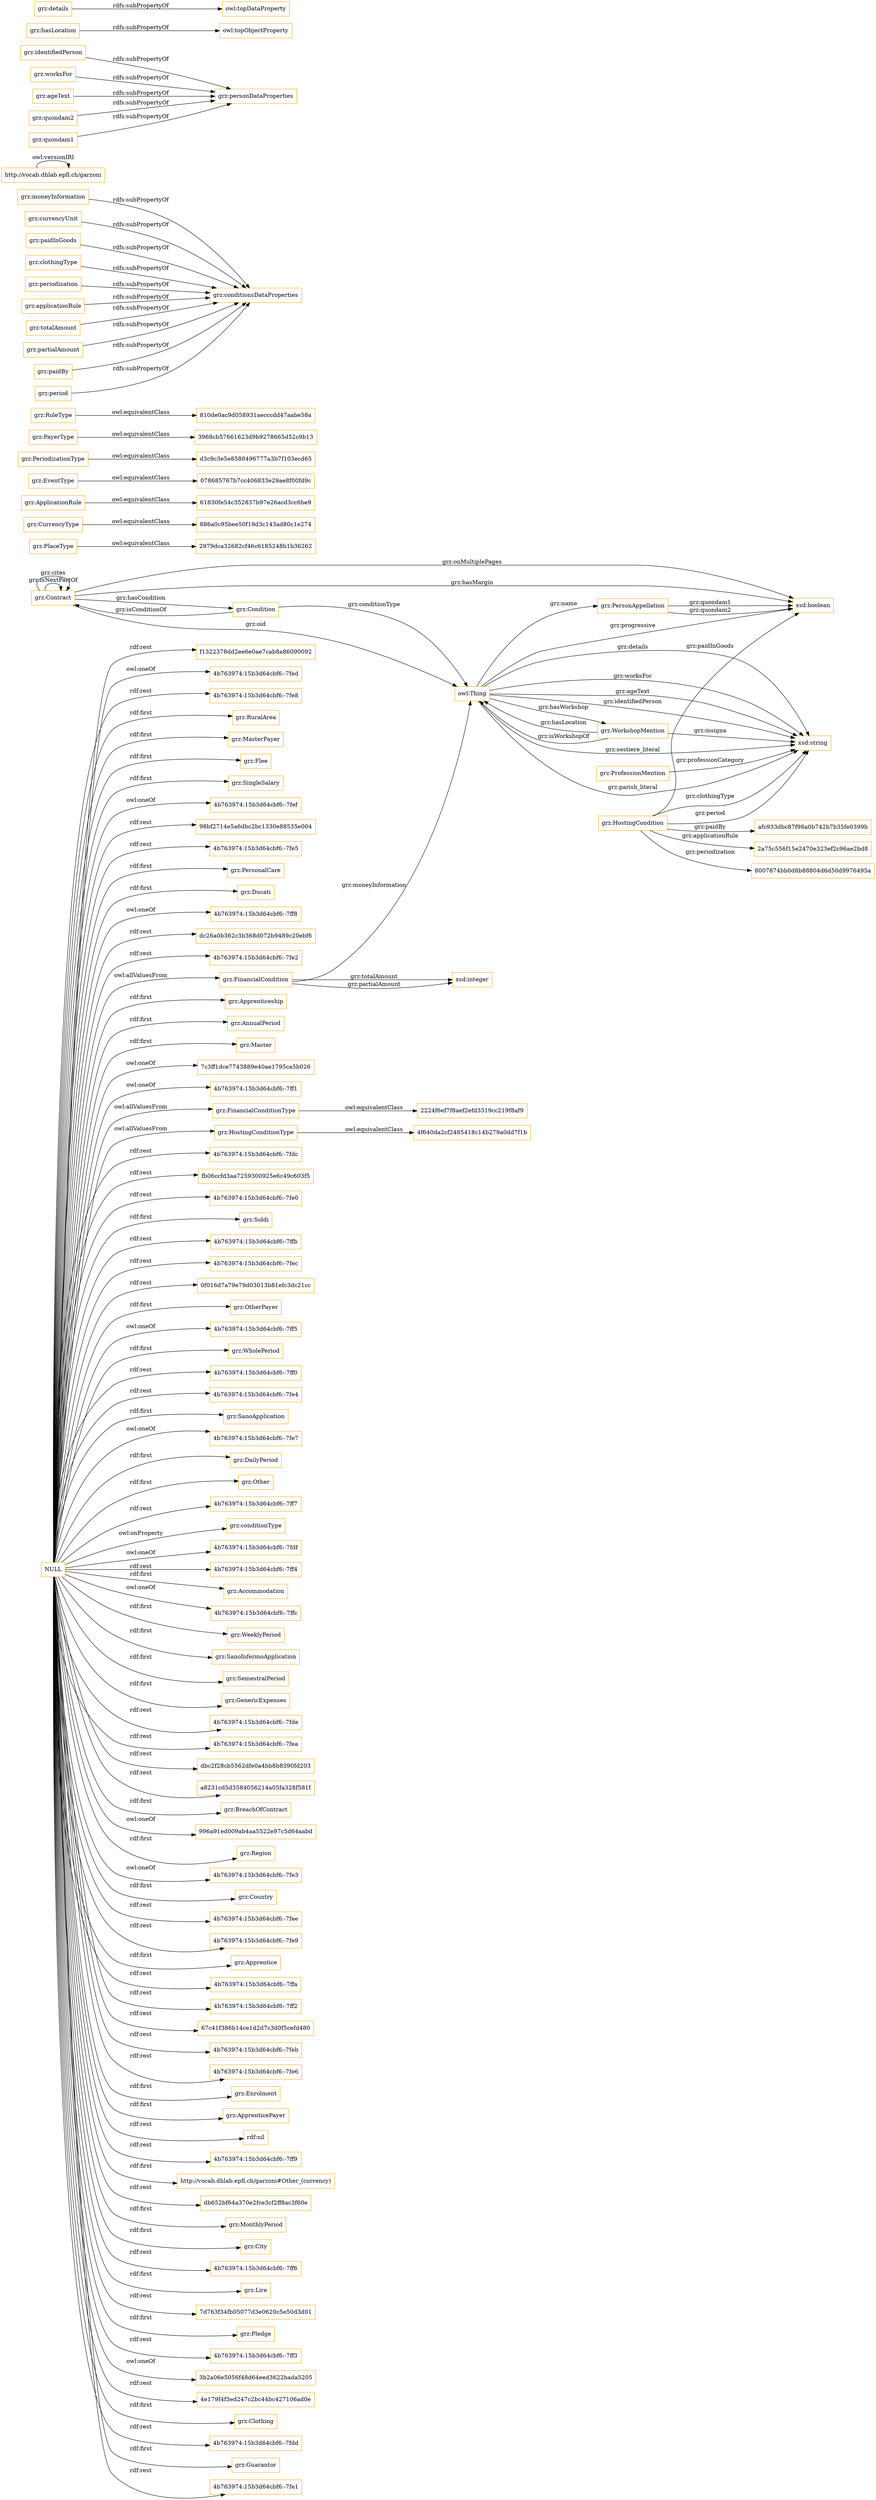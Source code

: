 digraph ar2dtool_diagram { 
rankdir=LR;
size="1501"
node [shape = rectangle, color="orange"]; "grz:FinancialCondition" "grz:PlaceType" "grz:CurrencyType" "grz:HostingCondition" "grz:Condition" "grz:PersonAppellation" "grz:FinancialConditionType" "grz:ApplicationRule" "4f640da2cf2485418c14b279a0dd7f1b" "2224f6ef7f8aef2efd3319cc219f8af9" "2979dca32682cf46c6185248b1b36262" "078685767b7cc406833e29ae8f00fd9c" "61830fe54c352837b97e26acd3cc6be9" "grz:ProfessionMention" "grz:EventType" "grz:HostingConditionType" "grz:Contract" "grz:PeriodizationType" "grz:WorkshopMention" "d3c9c3e5e8580496777a3b7f103ecd65" "886a0c95bee50f19d3c143ad80c1e274" "grz:PayerType" "3968cb57661623d9b9278665d52c9b13" "grz:RoleType" "810de0ac9d058931aecccdd47aabe58a" ; /*classes style*/
	"grz:HostingConditionType" -> "4f640da2cf2485418c14b279a0dd7f1b" [ label = "owl:equivalentClass" ];
	"grz:moneyInformation" -> "grz:conditionsDataProperties" [ label = "rdfs:subPropertyOf" ];
	"grz:currencyUnit" -> "grz:conditionsDataProperties" [ label = "rdfs:subPropertyOf" ];
	"grz:paidInGoods" -> "grz:conditionsDataProperties" [ label = "rdfs:subPropertyOf" ];
	"grz:PeriodizationType" -> "d3c9c3e5e8580496777a3b7f103ecd65" [ label = "owl:equivalentClass" ];
	"http://vocab.dhlab.epfl.ch/garzoni" -> "http://vocab.dhlab.epfl.ch/garzoni" [ label = "owl:versionIRI" ];
	"grz:clothingType" -> "grz:conditionsDataProperties" [ label = "rdfs:subPropertyOf" ];
	"grz:periodization" -> "grz:conditionsDataProperties" [ label = "rdfs:subPropertyOf" ];
	"grz:identifiedPerson" -> "grz:personDataProperties" [ label = "rdfs:subPropertyOf" ];
	"grz:EventType" -> "078685767b7cc406833e29ae8f00fd9c" [ label = "owl:equivalentClass" ];
	"grz:hasLocation" -> "owl:topObjectProperty" [ label = "rdfs:subPropertyOf" ];
	"grz:applicationRule" -> "grz:conditionsDataProperties" [ label = "rdfs:subPropertyOf" ];
	"grz:worksFor" -> "grz:personDataProperties" [ label = "rdfs:subPropertyOf" ];
	"grz:totalAmount" -> "grz:conditionsDataProperties" [ label = "rdfs:subPropertyOf" ];
	"NULL" -> "4b763974:15b3d64cbf6:-7fdc" [ label = "rdf:rest" ];
	"NULL" -> "fb06ccfd3aa7259300925e6c49c603f5" [ label = "rdf:rest" ];
	"NULL" -> "4b763974:15b3d64cbf6:-7fe0" [ label = "rdf:rest" ];
	"NULL" -> "grz:Soldi" [ label = "rdf:first" ];
	"NULL" -> "grz:HostingConditionType" [ label = "owl:allValuesFrom" ];
	"NULL" -> "grz:FinancialCondition" [ label = "owl:allValuesFrom" ];
	"NULL" -> "4b763974:15b3d64cbf6:-7ffb" [ label = "rdf:rest" ];
	"NULL" -> "4b763974:15b3d64cbf6:-7fec" [ label = "rdf:rest" ];
	"NULL" -> "0f016d7a79e79d03013b81efc3dc21cc" [ label = "rdf:rest" ];
	"NULL" -> "grz:OtherPayer" [ label = "rdf:first" ];
	"NULL" -> "4b763974:15b3d64cbf6:-7ff5" [ label = "owl:oneOf" ];
	"NULL" -> "grz:WholePeriod" [ label = "rdf:first" ];
	"NULL" -> "grz:FinancialConditionType" [ label = "owl:allValuesFrom" ];
	"NULL" -> "4b763974:15b3d64cbf6:-7ff0" [ label = "rdf:rest" ];
	"NULL" -> "4b763974:15b3d64cbf6:-7fe4" [ label = "rdf:rest" ];
	"NULL" -> "grz:SanoApplication" [ label = "rdf:first" ];
	"NULL" -> "4b763974:15b3d64cbf6:-7fe7" [ label = "owl:oneOf" ];
	"NULL" -> "grz:DailyPeriod" [ label = "rdf:first" ];
	"NULL" -> "grz:Other" [ label = "rdf:first" ];
	"NULL" -> "4b763974:15b3d64cbf6:-7ff7" [ label = "rdf:rest" ];
	"NULL" -> "grz:conditionType" [ label = "owl:onProperty" ];
	"NULL" -> "4b763974:15b3d64cbf6:-7fdf" [ label = "owl:oneOf" ];
	"NULL" -> "4b763974:15b3d64cbf6:-7ff4" [ label = "rdf:rest" ];
	"NULL" -> "grz:Accommodation" [ label = "rdf:first" ];
	"NULL" -> "4b763974:15b3d64cbf6:-7ffc" [ label = "owl:oneOf" ];
	"NULL" -> "grz:WeeklyPeriod" [ label = "rdf:first" ];
	"NULL" -> "grz:SanoInfermoApplication" [ label = "rdf:first" ];
	"NULL" -> "grz:SemestralPeriod" [ label = "rdf:first" ];
	"NULL" -> "grz:GenericExpenses" [ label = "rdf:first" ];
	"NULL" -> "4b763974:15b3d64cbf6:-7fde" [ label = "rdf:rest" ];
	"NULL" -> "4b763974:15b3d64cbf6:-7fea" [ label = "rdf:rest" ];
	"NULL" -> "dbc2f28cb5562dfe0a4bb8b8390fd203" [ label = "rdf:rest" ];
	"NULL" -> "a8231cd5d3584056214a05fa328f581f" [ label = "rdf:rest" ];
	"NULL" -> "grz:BreachOfContract" [ label = "rdf:first" ];
	"NULL" -> "996a91ed009ab4aa5522e97c5d64aabd" [ label = "owl:oneOf" ];
	"NULL" -> "grz:Region" [ label = "rdf:first" ];
	"NULL" -> "4b763974:15b3d64cbf6:-7fe3" [ label = "owl:oneOf" ];
	"NULL" -> "grz:Country" [ label = "rdf:first" ];
	"NULL" -> "4b763974:15b3d64cbf6:-7fee" [ label = "rdf:rest" ];
	"NULL" -> "4b763974:15b3d64cbf6:-7fe9" [ label = "rdf:rest" ];
	"NULL" -> "grz:Apprentice" [ label = "rdf:first" ];
	"NULL" -> "4b763974:15b3d64cbf6:-7ffa" [ label = "rdf:rest" ];
	"NULL" -> "4b763974:15b3d64cbf6:-7ff2" [ label = "rdf:rest" ];
	"NULL" -> "67c41f386b14ce1d2d7c3d0f5cefd480" [ label = "rdf:rest" ];
	"NULL" -> "4b763974:15b3d64cbf6:-7feb" [ label = "rdf:rest" ];
	"NULL" -> "4b763974:15b3d64cbf6:-7fe6" [ label = "rdf:rest" ];
	"NULL" -> "grz:Enrolment" [ label = "rdf:first" ];
	"NULL" -> "grz:ApprenticePayer" [ label = "rdf:first" ];
	"NULL" -> "rdf:nil" [ label = "rdf:rest" ];
	"NULL" -> "4b763974:15b3d64cbf6:-7ff9" [ label = "rdf:rest" ];
	"NULL" -> "http://vocab.dhlab.epfl.ch/garzoni#Other_(currency)" [ label = "rdf:first" ];
	"NULL" -> "db652bf64a370e2fce3cf2ff8ac3f60e" [ label = "rdf:rest" ];
	"NULL" -> "grz:MonthlyPeriod" [ label = "rdf:first" ];
	"NULL" -> "grz:City" [ label = "rdf:first" ];
	"NULL" -> "4b763974:15b3d64cbf6:-7ff6" [ label = "rdf:rest" ];
	"NULL" -> "grz:Lire" [ label = "rdf:first" ];
	"NULL" -> "7d763f34fb05077d3e0620c5e50d3d01" [ label = "rdf:rest" ];
	"NULL" -> "grz:Pledge" [ label = "rdf:first" ];
	"NULL" -> "4b763974:15b3d64cbf6:-7ff3" [ label = "rdf:rest" ];
	"NULL" -> "3b2a06e5056f48d64eed3622bada5205" [ label = "owl:oneOf" ];
	"NULL" -> "4e179f4f3ed247c2bc44bc427106ad0e" [ label = "rdf:rest" ];
	"NULL" -> "grz:Clothing" [ label = "rdf:first" ];
	"NULL" -> "4b763974:15b3d64cbf6:-7fdd" [ label = "rdf:rest" ];
	"NULL" -> "grz:Guarantor" [ label = "rdf:first" ];
	"NULL" -> "4b763974:15b3d64cbf6:-7fe1" [ label = "rdf:rest" ];
	"NULL" -> "f1322378dd2ee6e0ae7cab8a86090092" [ label = "rdf:rest" ];
	"NULL" -> "4b763974:15b3d64cbf6:-7fed" [ label = "owl:oneOf" ];
	"NULL" -> "4b763974:15b3d64cbf6:-7fe8" [ label = "rdf:rest" ];
	"NULL" -> "grz:RuralArea" [ label = "rdf:first" ];
	"NULL" -> "grz:MasterPayer" [ label = "rdf:first" ];
	"NULL" -> "grz:Flee" [ label = "rdf:first" ];
	"NULL" -> "grz:SingleSalary" [ label = "rdf:first" ];
	"NULL" -> "4b763974:15b3d64cbf6:-7fef" [ label = "owl:oneOf" ];
	"NULL" -> "98bf2714e5a6dbc2bc1330e88535e004" [ label = "rdf:rest" ];
	"NULL" -> "4b763974:15b3d64cbf6:-7fe5" [ label = "rdf:rest" ];
	"NULL" -> "grz:PersonalCare" [ label = "rdf:first" ];
	"NULL" -> "grz:Ducati" [ label = "rdf:first" ];
	"NULL" -> "4b763974:15b3d64cbf6:-7ff8" [ label = "owl:oneOf" ];
	"NULL" -> "dc26a0b362c3b368d072b9489c20ebf6" [ label = "rdf:rest" ];
	"NULL" -> "4b763974:15b3d64cbf6:-7fe2" [ label = "rdf:rest" ];
	"NULL" -> "grz:Apprenticeship" [ label = "rdf:first" ];
	"NULL" -> "grz:AnnualPeriod" [ label = "rdf:first" ];
	"NULL" -> "grz:Master" [ label = "rdf:first" ];
	"NULL" -> "7c3ff1dce7743889e40ae1795ca5b026" [ label = "owl:oneOf" ];
	"NULL" -> "4b763974:15b3d64cbf6:-7ff1" [ label = "owl:oneOf" ];
	"grz:partialAmount" -> "grz:conditionsDataProperties" [ label = "rdfs:subPropertyOf" ];
	"grz:PlaceType" -> "2979dca32682cf46c6185248b1b36262" [ label = "owl:equivalentClass" ];
	"grz:ageText" -> "grz:personDataProperties" [ label = "rdfs:subPropertyOf" ];
	"grz:paidBy" -> "grz:conditionsDataProperties" [ label = "rdfs:subPropertyOf" ];
	"grz:PayerType" -> "3968cb57661623d9b9278665d52c9b13" [ label = "owl:equivalentClass" ];
	"grz:FinancialConditionType" -> "2224f6ef7f8aef2efd3319cc219f8af9" [ label = "owl:equivalentClass" ];
	"grz:quondam2" -> "grz:personDataProperties" [ label = "rdfs:subPropertyOf" ];
	"grz:details" -> "owl:topDataProperty" [ label = "rdfs:subPropertyOf" ];
	"grz:CurrencyType" -> "886a0c95bee50f19d3c143ad80c1e274" [ label = "owl:equivalentClass" ];
	"grz:RoleType" -> "810de0ac9d058931aecccdd47aabe58a" [ label = "owl:equivalentClass" ];
	"grz:period" -> "grz:conditionsDataProperties" [ label = "rdfs:subPropertyOf" ];
	"grz:quondam1" -> "grz:personDataProperties" [ label = "rdfs:subPropertyOf" ];
	"grz:ApplicationRule" -> "61830fe54c352837b97e26acd3cc6be9" [ label = "owl:equivalentClass" ];
	"owl:Thing" -> "xsd:string" [ label = "grz:identifiedPerson" ];
	"grz:Contract" -> "grz:Contract" [ label = "grz:isNextPartOf" ];
	"owl:Thing" -> "xsd:string" [ label = "grz:sestiere_literal" ];
	"grz:HostingCondition" -> "xsd:string" [ label = "grz:clothingType" ];
	"grz:Contract" -> "grz:Contract" [ label = "grz:cites" ];
	"owl:Thing" -> "xsd:string" [ label = "grz:parish_literal" ];
	"grz:WorkshopMention" -> "owl:Thing" [ label = "grz:hasLocation" ];
	"grz:ProfessionMention" -> "xsd:string" [ label = "grz:professionCategory" ];
	"grz:HostingCondition" -> "8007874bb0d8b88804d6d50d9976495a" [ label = "grz:periodization" ];
	"grz:FinancialCondition" -> "xsd:integer" [ label = "grz:totalAmount" ];
	"grz:WorkshopMention" -> "owl:Thing" [ label = "grz:isWorkshopOf" ];
	"grz:Contract" -> "xsd:boolean" [ label = "grz:hasMargin" ];
	"grz:FinancialCondition" -> "owl:Thing" [ label = "grz:moneyInformation" ];
	"grz:HostingCondition" -> "afc933dbc87f98a0b742b7b35fe0399b" [ label = "grz:paidBy" ];
	"grz:HostingCondition" -> "xsd:boolean" [ label = "grz:paidInGoods" ];
	"owl:Thing" -> "xsd:string" [ label = "grz:details" ];
	"grz:HostingCondition" -> "2a75c556f15e2470e323ef2c96ae2bd8" [ label = "grz:applicationRule" ];
	"owl:Thing" -> "xsd:string" [ label = "grz:ageText" ];
	"owl:Thing" -> "grz:PersonAppellation" [ label = "grz:name" ];
	"grz:Contract" -> "owl:Thing" [ label = "grz:oid" ];
	"owl:Thing" -> "grz:WorkshopMention" [ label = "grz:hasWorkshop" ];
	"grz:FinancialCondition" -> "xsd:integer" [ label = "grz:partialAmount" ];
	"owl:Thing" -> "xsd:boolean" [ label = "grz:progressive" ];
	"grz:HostingCondition" -> "xsd:string" [ label = "grz:period" ];
	"grz:Condition" -> "grz:Contract" [ label = "grz:isConditionOf" ];
	"grz:WorkshopMention" -> "xsd:string" [ label = "grz:insigna" ];
	"grz:Contract" -> "xsd:boolean" [ label = "grz:onMultiplePages" ];
	"grz:PersonAppellation" -> "xsd:boolean" [ label = "grz:quondam1" ];
	"grz:Contract" -> "grz:Condition" [ label = "grz:hasCondition" ];
	"owl:Thing" -> "xsd:string" [ label = "grz:worksFor" ];
	"grz:Condition" -> "owl:Thing" [ label = "grz:conditionType" ];
	"grz:PersonAppellation" -> "xsd:boolean" [ label = "grz:quondam2" ];

}

